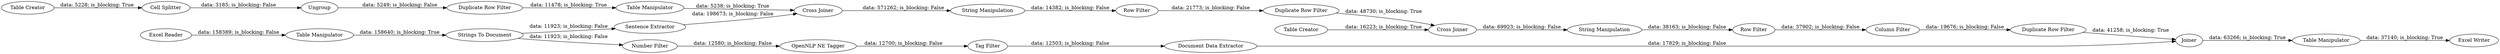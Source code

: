 digraph {
	"7885633025097010599_32" [label="OpenNLP NE Tagger"]
	"7885633025097010599_21" [label="Duplicate Row Filter"]
	"7885633025097010599_5" [label="Table Creator"]
	"7885633025097010599_18" [label="Excel Writer"]
	"7885633025097010599_2" [label="Table Manipulator"]
	"7885633025097010599_10" [label="Row Filter"]
	"7885633025097010599_1" [label="Excel Reader"]
	"7885633025097010599_19" [label="Cell Splitter"]
	"7885633025097010599_42" [label="Table Manipulator"]
	"7885633025097010599_11" [label="Table Creator"]
	"7885633025097010599_47" [label="Sentence Extractor"]
	"7885633025097010599_43" [label="Number Filter"]
	"7885633025097010599_13" [label="String Manipulation"]
	"7885633025097010599_44" [label="Duplicate Row Filter"]
	"7885633025097010599_20" [label=Ungroup]
	"7885633025097010599_14" [label="Row Filter"]
	"7885633025097010599_41" [label=Joiner]
	"7885633025097010599_46" [label="Document Data Extractor"]
	"7885633025097010599_27" [label="Table Manipulator"]
	"7885633025097010599_33" [label="Tag Filter"]
	"7885633025097010599_7" [label="Cross Joiner"]
	"7885633025097010599_15" [label="Column Filter"]
	"7885633025097010599_8" [label="String Manipulation"]
	"7885633025097010599_16" [label="Duplicate Row Filter"]
	"7885633025097010599_31" [label="Strings To Document"]
	"7885633025097010599_12" [label="Cross Joiner"]
	"7885633025097010599_10" -> "7885633025097010599_44" [label="data: 21773; is_blocking: False"]
	"7885633025097010599_8" -> "7885633025097010599_10" [label="data: 14382; is_blocking: False"]
	"7885633025097010599_31" -> "7885633025097010599_43" [label="data: 11923; is_blocking: False"]
	"7885633025097010599_47" -> "7885633025097010599_7" [label="data: 198673; is_blocking: False"]
	"7885633025097010599_11" -> "7885633025097010599_12" [label="data: 16223; is_blocking: True"]
	"7885633025097010599_7" -> "7885633025097010599_8" [label="data: 571262; is_blocking: False"]
	"7885633025097010599_33" -> "7885633025097010599_46" [label="data: 12503; is_blocking: False"]
	"7885633025097010599_14" -> "7885633025097010599_15" [label="data: 37902; is_blocking: False"]
	"7885633025097010599_44" -> "7885633025097010599_12" [label="data: 48730; is_blocking: True"]
	"7885633025097010599_1" -> "7885633025097010599_2" [label="data: 158389; is_blocking: False"]
	"7885633025097010599_16" -> "7885633025097010599_41" [label="data: 41258; is_blocking: True"]
	"7885633025097010599_42" -> "7885633025097010599_18" [label="data: 37140; is_blocking: True"]
	"7885633025097010599_12" -> "7885633025097010599_13" [label="data: 69923; is_blocking: False"]
	"7885633025097010599_2" -> "7885633025097010599_31" [label="data: 158640; is_blocking: True"]
	"7885633025097010599_41" -> "7885633025097010599_42" [label="data: 63266; is_blocking: True"]
	"7885633025097010599_13" -> "7885633025097010599_14" [label="data: 38163; is_blocking: False"]
	"7885633025097010599_27" -> "7885633025097010599_7" [label="data: 5238; is_blocking: True"]
	"7885633025097010599_5" -> "7885633025097010599_19" [label="data: 5228; is_blocking: True"]
	"7885633025097010599_21" -> "7885633025097010599_27" [label="data: 11478; is_blocking: True"]
	"7885633025097010599_20" -> "7885633025097010599_21" [label="data: 5249; is_blocking: False"]
	"7885633025097010599_31" -> "7885633025097010599_47" [label="data: 11923; is_blocking: False"]
	"7885633025097010599_15" -> "7885633025097010599_16" [label="data: 19676; is_blocking: False"]
	"7885633025097010599_32" -> "7885633025097010599_33" [label="data: 12700; is_blocking: False"]
	"7885633025097010599_19" -> "7885633025097010599_20" [label="data: 3185; is_blocking: False"]
	"7885633025097010599_43" -> "7885633025097010599_32" [label="data: 12580; is_blocking: False"]
	"7885633025097010599_46" -> "7885633025097010599_41" [label="data: 17829; is_blocking: False"]
	rankdir=LR
}
